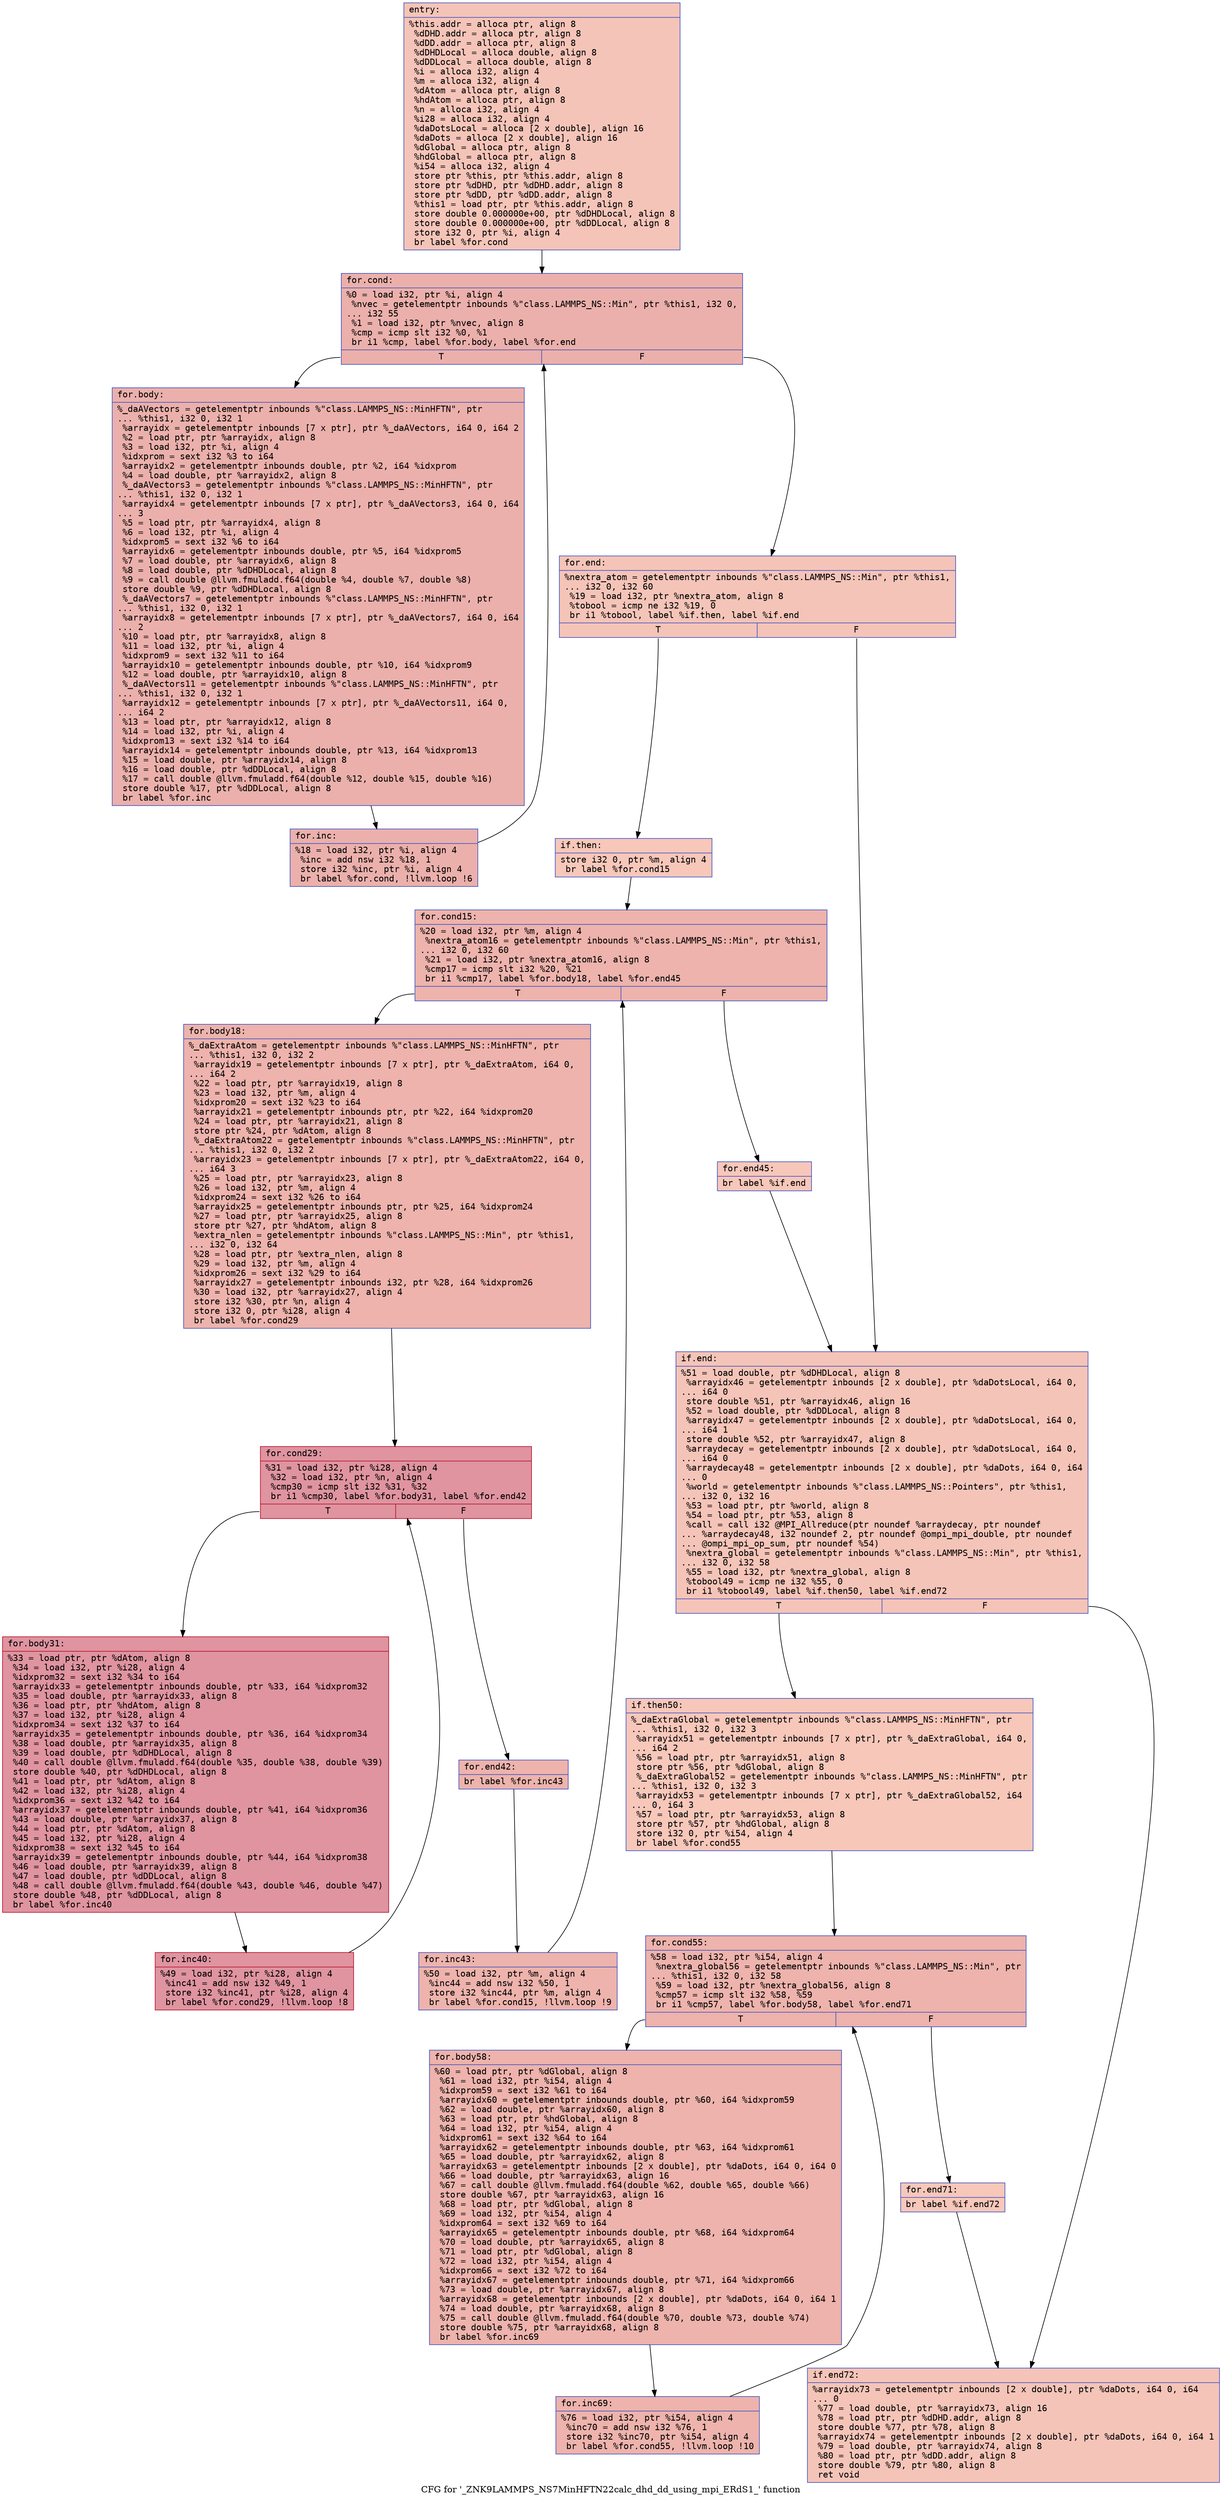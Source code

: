 digraph "CFG for '_ZNK9LAMMPS_NS7MinHFTN22calc_dhd_dd_using_mpi_ERdS1_' function" {
	label="CFG for '_ZNK9LAMMPS_NS7MinHFTN22calc_dhd_dd_using_mpi_ERdS1_' function";

	Node0x556e844fedd0 [shape=record,color="#3d50c3ff", style=filled, fillcolor="#e97a5f70" fontname="Courier",label="{entry:\l|  %this.addr = alloca ptr, align 8\l  %dDHD.addr = alloca ptr, align 8\l  %dDD.addr = alloca ptr, align 8\l  %dDHDLocal = alloca double, align 8\l  %dDDLocal = alloca double, align 8\l  %i = alloca i32, align 4\l  %m = alloca i32, align 4\l  %dAtom = alloca ptr, align 8\l  %hdAtom = alloca ptr, align 8\l  %n = alloca i32, align 4\l  %i28 = alloca i32, align 4\l  %daDotsLocal = alloca [2 x double], align 16\l  %daDots = alloca [2 x double], align 16\l  %dGlobal = alloca ptr, align 8\l  %hdGlobal = alloca ptr, align 8\l  %i54 = alloca i32, align 4\l  store ptr %this, ptr %this.addr, align 8\l  store ptr %dDHD, ptr %dDHD.addr, align 8\l  store ptr %dDD, ptr %dDD.addr, align 8\l  %this1 = load ptr, ptr %this.addr, align 8\l  store double 0.000000e+00, ptr %dDHDLocal, align 8\l  store double 0.000000e+00, ptr %dDDLocal, align 8\l  store i32 0, ptr %i, align 4\l  br label %for.cond\l}"];
	Node0x556e844fedd0 -> Node0x556e844ffde0[tooltip="entry -> for.cond\nProbability 100.00%" ];
	Node0x556e844ffde0 [shape=record,color="#3d50c3ff", style=filled, fillcolor="#d24b4070" fontname="Courier",label="{for.cond:\l|  %0 = load i32, ptr %i, align 4\l  %nvec = getelementptr inbounds %\"class.LAMMPS_NS::Min\", ptr %this1, i32 0,\l... i32 55\l  %1 = load i32, ptr %nvec, align 8\l  %cmp = icmp slt i32 %0, %1\l  br i1 %cmp, label %for.body, label %for.end\l|{<s0>T|<s1>F}}"];
	Node0x556e844ffde0:s0 -> Node0x556e84500160[tooltip="for.cond -> for.body\nProbability 96.88%" ];
	Node0x556e844ffde0:s1 -> Node0x556e844ff360[tooltip="for.cond -> for.end\nProbability 3.12%" ];
	Node0x556e84500160 [shape=record,color="#3d50c3ff", style=filled, fillcolor="#d24b4070" fontname="Courier",label="{for.body:\l|  %_daAVectors = getelementptr inbounds %\"class.LAMMPS_NS::MinHFTN\", ptr\l... %this1, i32 0, i32 1\l  %arrayidx = getelementptr inbounds [7 x ptr], ptr %_daAVectors, i64 0, i64 2\l  %2 = load ptr, ptr %arrayidx, align 8\l  %3 = load i32, ptr %i, align 4\l  %idxprom = sext i32 %3 to i64\l  %arrayidx2 = getelementptr inbounds double, ptr %2, i64 %idxprom\l  %4 = load double, ptr %arrayidx2, align 8\l  %_daAVectors3 = getelementptr inbounds %\"class.LAMMPS_NS::MinHFTN\", ptr\l... %this1, i32 0, i32 1\l  %arrayidx4 = getelementptr inbounds [7 x ptr], ptr %_daAVectors3, i64 0, i64\l... 3\l  %5 = load ptr, ptr %arrayidx4, align 8\l  %6 = load i32, ptr %i, align 4\l  %idxprom5 = sext i32 %6 to i64\l  %arrayidx6 = getelementptr inbounds double, ptr %5, i64 %idxprom5\l  %7 = load double, ptr %arrayidx6, align 8\l  %8 = load double, ptr %dDHDLocal, align 8\l  %9 = call double @llvm.fmuladd.f64(double %4, double %7, double %8)\l  store double %9, ptr %dDHDLocal, align 8\l  %_daAVectors7 = getelementptr inbounds %\"class.LAMMPS_NS::MinHFTN\", ptr\l... %this1, i32 0, i32 1\l  %arrayidx8 = getelementptr inbounds [7 x ptr], ptr %_daAVectors7, i64 0, i64\l... 2\l  %10 = load ptr, ptr %arrayidx8, align 8\l  %11 = load i32, ptr %i, align 4\l  %idxprom9 = sext i32 %11 to i64\l  %arrayidx10 = getelementptr inbounds double, ptr %10, i64 %idxprom9\l  %12 = load double, ptr %arrayidx10, align 8\l  %_daAVectors11 = getelementptr inbounds %\"class.LAMMPS_NS::MinHFTN\", ptr\l... %this1, i32 0, i32 1\l  %arrayidx12 = getelementptr inbounds [7 x ptr], ptr %_daAVectors11, i64 0,\l... i64 2\l  %13 = load ptr, ptr %arrayidx12, align 8\l  %14 = load i32, ptr %i, align 4\l  %idxprom13 = sext i32 %14 to i64\l  %arrayidx14 = getelementptr inbounds double, ptr %13, i64 %idxprom13\l  %15 = load double, ptr %arrayidx14, align 8\l  %16 = load double, ptr %dDDLocal, align 8\l  %17 = call double @llvm.fmuladd.f64(double %12, double %15, double %16)\l  store double %17, ptr %dDDLocal, align 8\l  br label %for.inc\l}"];
	Node0x556e84500160 -> Node0x556e84501c10[tooltip="for.body -> for.inc\nProbability 100.00%" ];
	Node0x556e84501c10 [shape=record,color="#3d50c3ff", style=filled, fillcolor="#d24b4070" fontname="Courier",label="{for.inc:\l|  %18 = load i32, ptr %i, align 4\l  %inc = add nsw i32 %18, 1\l  store i32 %inc, ptr %i, align 4\l  br label %for.cond, !llvm.loop !6\l}"];
	Node0x556e84501c10 -> Node0x556e844ffde0[tooltip="for.inc -> for.cond\nProbability 100.00%" ];
	Node0x556e844ff360 [shape=record,color="#3d50c3ff", style=filled, fillcolor="#e97a5f70" fontname="Courier",label="{for.end:\l|  %nextra_atom = getelementptr inbounds %\"class.LAMMPS_NS::Min\", ptr %this1,\l... i32 0, i32 60\l  %19 = load i32, ptr %nextra_atom, align 8\l  %tobool = icmp ne i32 %19, 0\l  br i1 %tobool, label %if.then, label %if.end\l|{<s0>T|<s1>F}}"];
	Node0x556e844ff360:s0 -> Node0x556e84589de0[tooltip="for.end -> if.then\nProbability 62.50%" ];
	Node0x556e844ff360:s1 -> Node0x556e84589e50[tooltip="for.end -> if.end\nProbability 37.50%" ];
	Node0x556e84589de0 [shape=record,color="#3d50c3ff", style=filled, fillcolor="#ec7f6370" fontname="Courier",label="{if.then:\l|  store i32 0, ptr %m, align 4\l  br label %for.cond15\l}"];
	Node0x556e84589de0 -> Node0x556e8458a010[tooltip="if.then -> for.cond15\nProbability 100.00%" ];
	Node0x556e8458a010 [shape=record,color="#3d50c3ff", style=filled, fillcolor="#d6524470" fontname="Courier",label="{for.cond15:\l|  %20 = load i32, ptr %m, align 4\l  %nextra_atom16 = getelementptr inbounds %\"class.LAMMPS_NS::Min\", ptr %this1,\l... i32 0, i32 60\l  %21 = load i32, ptr %nextra_atom16, align 8\l  %cmp17 = icmp slt i32 %20, %21\l  br i1 %cmp17, label %for.body18, label %for.end45\l|{<s0>T|<s1>F}}"];
	Node0x556e8458a010:s0 -> Node0x556e844bb570[tooltip="for.cond15 -> for.body18\nProbability 96.88%" ];
	Node0x556e8458a010:s1 -> Node0x556e8458a680[tooltip="for.cond15 -> for.end45\nProbability 3.12%" ];
	Node0x556e844bb570 [shape=record,color="#3d50c3ff", style=filled, fillcolor="#d6524470" fontname="Courier",label="{for.body18:\l|  %_daExtraAtom = getelementptr inbounds %\"class.LAMMPS_NS::MinHFTN\", ptr\l... %this1, i32 0, i32 2\l  %arrayidx19 = getelementptr inbounds [7 x ptr], ptr %_daExtraAtom, i64 0,\l... i64 2\l  %22 = load ptr, ptr %arrayidx19, align 8\l  %23 = load i32, ptr %m, align 4\l  %idxprom20 = sext i32 %23 to i64\l  %arrayidx21 = getelementptr inbounds ptr, ptr %22, i64 %idxprom20\l  %24 = load ptr, ptr %arrayidx21, align 8\l  store ptr %24, ptr %dAtom, align 8\l  %_daExtraAtom22 = getelementptr inbounds %\"class.LAMMPS_NS::MinHFTN\", ptr\l... %this1, i32 0, i32 2\l  %arrayidx23 = getelementptr inbounds [7 x ptr], ptr %_daExtraAtom22, i64 0,\l... i64 3\l  %25 = load ptr, ptr %arrayidx23, align 8\l  %26 = load i32, ptr %m, align 4\l  %idxprom24 = sext i32 %26 to i64\l  %arrayidx25 = getelementptr inbounds ptr, ptr %25, i64 %idxprom24\l  %27 = load ptr, ptr %arrayidx25, align 8\l  store ptr %27, ptr %hdAtom, align 8\l  %extra_nlen = getelementptr inbounds %\"class.LAMMPS_NS::Min\", ptr %this1,\l... i32 0, i32 64\l  %28 = load ptr, ptr %extra_nlen, align 8\l  %29 = load i32, ptr %m, align 4\l  %idxprom26 = sext i32 %29 to i64\l  %arrayidx27 = getelementptr inbounds i32, ptr %28, i64 %idxprom26\l  %30 = load i32, ptr %arrayidx27, align 4\l  store i32 %30, ptr %n, align 4\l  store i32 0, ptr %i28, align 4\l  br label %for.cond29\l}"];
	Node0x556e844bb570 -> Node0x556e8458b780[tooltip="for.body18 -> for.cond29\nProbability 100.00%" ];
	Node0x556e8458b780 [shape=record,color="#b70d28ff", style=filled, fillcolor="#b70d2870" fontname="Courier",label="{for.cond29:\l|  %31 = load i32, ptr %i28, align 4\l  %32 = load i32, ptr %n, align 4\l  %cmp30 = icmp slt i32 %31, %32\l  br i1 %cmp30, label %for.body31, label %for.end42\l|{<s0>T|<s1>F}}"];
	Node0x556e8458b780:s0 -> Node0x556e8458ba20[tooltip="for.cond29 -> for.body31\nProbability 96.88%" ];
	Node0x556e8458b780:s1 -> Node0x556e8458baa0[tooltip="for.cond29 -> for.end42\nProbability 3.12%" ];
	Node0x556e8458ba20 [shape=record,color="#b70d28ff", style=filled, fillcolor="#b70d2870" fontname="Courier",label="{for.body31:\l|  %33 = load ptr, ptr %dAtom, align 8\l  %34 = load i32, ptr %i28, align 4\l  %idxprom32 = sext i32 %34 to i64\l  %arrayidx33 = getelementptr inbounds double, ptr %33, i64 %idxprom32\l  %35 = load double, ptr %arrayidx33, align 8\l  %36 = load ptr, ptr %hdAtom, align 8\l  %37 = load i32, ptr %i28, align 4\l  %idxprom34 = sext i32 %37 to i64\l  %arrayidx35 = getelementptr inbounds double, ptr %36, i64 %idxprom34\l  %38 = load double, ptr %arrayidx35, align 8\l  %39 = load double, ptr %dDHDLocal, align 8\l  %40 = call double @llvm.fmuladd.f64(double %35, double %38, double %39)\l  store double %40, ptr %dDHDLocal, align 8\l  %41 = load ptr, ptr %dAtom, align 8\l  %42 = load i32, ptr %i28, align 4\l  %idxprom36 = sext i32 %42 to i64\l  %arrayidx37 = getelementptr inbounds double, ptr %41, i64 %idxprom36\l  %43 = load double, ptr %arrayidx37, align 8\l  %44 = load ptr, ptr %dAtom, align 8\l  %45 = load i32, ptr %i28, align 4\l  %idxprom38 = sext i32 %45 to i64\l  %arrayidx39 = getelementptr inbounds double, ptr %44, i64 %idxprom38\l  %46 = load double, ptr %arrayidx39, align 8\l  %47 = load double, ptr %dDDLocal, align 8\l  %48 = call double @llvm.fmuladd.f64(double %43, double %46, double %47)\l  store double %48, ptr %dDDLocal, align 8\l  br label %for.inc40\l}"];
	Node0x556e8458ba20 -> Node0x556e8458d4e0[tooltip="for.body31 -> for.inc40\nProbability 100.00%" ];
	Node0x556e8458d4e0 [shape=record,color="#b70d28ff", style=filled, fillcolor="#b70d2870" fontname="Courier",label="{for.inc40:\l|  %49 = load i32, ptr %i28, align 4\l  %inc41 = add nsw i32 %49, 1\l  store i32 %inc41, ptr %i28, align 4\l  br label %for.cond29, !llvm.loop !8\l}"];
	Node0x556e8458d4e0 -> Node0x556e8458b780[tooltip="for.inc40 -> for.cond29\nProbability 100.00%" ];
	Node0x556e8458baa0 [shape=record,color="#3d50c3ff", style=filled, fillcolor="#d6524470" fontname="Courier",label="{for.end42:\l|  br label %for.inc43\l}"];
	Node0x556e8458baa0 -> Node0x556e8458d910[tooltip="for.end42 -> for.inc43\nProbability 100.00%" ];
	Node0x556e8458d910 [shape=record,color="#3d50c3ff", style=filled, fillcolor="#d6524470" fontname="Courier",label="{for.inc43:\l|  %50 = load i32, ptr %m, align 4\l  %inc44 = add nsw i32 %50, 1\l  store i32 %inc44, ptr %m, align 4\l  br label %for.cond15, !llvm.loop !9\l}"];
	Node0x556e8458d910 -> Node0x556e8458a010[tooltip="for.inc43 -> for.cond15\nProbability 100.00%" ];
	Node0x556e8458a680 [shape=record,color="#3d50c3ff", style=filled, fillcolor="#ec7f6370" fontname="Courier",label="{for.end45:\l|  br label %if.end\l}"];
	Node0x556e8458a680 -> Node0x556e84589e50[tooltip="for.end45 -> if.end\nProbability 100.00%" ];
	Node0x556e84589e50 [shape=record,color="#3d50c3ff", style=filled, fillcolor="#e97a5f70" fontname="Courier",label="{if.end:\l|  %51 = load double, ptr %dDHDLocal, align 8\l  %arrayidx46 = getelementptr inbounds [2 x double], ptr %daDotsLocal, i64 0,\l... i64 0\l  store double %51, ptr %arrayidx46, align 16\l  %52 = load double, ptr %dDDLocal, align 8\l  %arrayidx47 = getelementptr inbounds [2 x double], ptr %daDotsLocal, i64 0,\l... i64 1\l  store double %52, ptr %arrayidx47, align 8\l  %arraydecay = getelementptr inbounds [2 x double], ptr %daDotsLocal, i64 0,\l... i64 0\l  %arraydecay48 = getelementptr inbounds [2 x double], ptr %daDots, i64 0, i64\l... 0\l  %world = getelementptr inbounds %\"class.LAMMPS_NS::Pointers\", ptr %this1,\l... i32 0, i32 16\l  %53 = load ptr, ptr %world, align 8\l  %54 = load ptr, ptr %53, align 8\l  %call = call i32 @MPI_Allreduce(ptr noundef %arraydecay, ptr noundef\l... %arraydecay48, i32 noundef 2, ptr noundef @ompi_mpi_double, ptr noundef\l... @ompi_mpi_op_sum, ptr noundef %54)\l  %nextra_global = getelementptr inbounds %\"class.LAMMPS_NS::Min\", ptr %this1,\l... i32 0, i32 58\l  %55 = load i32, ptr %nextra_global, align 8\l  %tobool49 = icmp ne i32 %55, 0\l  br i1 %tobool49, label %if.then50, label %if.end72\l|{<s0>T|<s1>F}}"];
	Node0x556e84589e50:s0 -> Node0x556e8458e990[tooltip="if.end -> if.then50\nProbability 62.50%" ];
	Node0x556e84589e50:s1 -> Node0x556e8458ea10[tooltip="if.end -> if.end72\nProbability 37.50%" ];
	Node0x556e8458e990 [shape=record,color="#3d50c3ff", style=filled, fillcolor="#ec7f6370" fontname="Courier",label="{if.then50:\l|  %_daExtraGlobal = getelementptr inbounds %\"class.LAMMPS_NS::MinHFTN\", ptr\l... %this1, i32 0, i32 3\l  %arrayidx51 = getelementptr inbounds [7 x ptr], ptr %_daExtraGlobal, i64 0,\l... i64 2\l  %56 = load ptr, ptr %arrayidx51, align 8\l  store ptr %56, ptr %dGlobal, align 8\l  %_daExtraGlobal52 = getelementptr inbounds %\"class.LAMMPS_NS::MinHFTN\", ptr\l... %this1, i32 0, i32 3\l  %arrayidx53 = getelementptr inbounds [7 x ptr], ptr %_daExtraGlobal52, i64\l... 0, i64 3\l  %57 = load ptr, ptr %arrayidx53, align 8\l  store ptr %57, ptr %hdGlobal, align 8\l  store i32 0, ptr %i54, align 4\l  br label %for.cond55\l}"];
	Node0x556e8458e990 -> Node0x556e8458f240[tooltip="if.then50 -> for.cond55\nProbability 100.00%" ];
	Node0x556e8458f240 [shape=record,color="#3d50c3ff", style=filled, fillcolor="#d6524470" fontname="Courier",label="{for.cond55:\l|  %58 = load i32, ptr %i54, align 4\l  %nextra_global56 = getelementptr inbounds %\"class.LAMMPS_NS::Min\", ptr\l... %this1, i32 0, i32 58\l  %59 = load i32, ptr %nextra_global56, align 8\l  %cmp57 = icmp slt i32 %58, %59\l  br i1 %cmp57, label %for.body58, label %for.end71\l|{<s0>T|<s1>F}}"];
	Node0x556e8458f240:s0 -> Node0x556e8458a060[tooltip="for.cond55 -> for.body58\nProbability 96.88%" ];
	Node0x556e8458f240:s1 -> Node0x556e8458a0b0[tooltip="for.cond55 -> for.end71\nProbability 3.12%" ];
	Node0x556e8458a060 [shape=record,color="#3d50c3ff", style=filled, fillcolor="#d6524470" fontname="Courier",label="{for.body58:\l|  %60 = load ptr, ptr %dGlobal, align 8\l  %61 = load i32, ptr %i54, align 4\l  %idxprom59 = sext i32 %61 to i64\l  %arrayidx60 = getelementptr inbounds double, ptr %60, i64 %idxprom59\l  %62 = load double, ptr %arrayidx60, align 8\l  %63 = load ptr, ptr %hdGlobal, align 8\l  %64 = load i32, ptr %i54, align 4\l  %idxprom61 = sext i32 %64 to i64\l  %arrayidx62 = getelementptr inbounds double, ptr %63, i64 %idxprom61\l  %65 = load double, ptr %arrayidx62, align 8\l  %arrayidx63 = getelementptr inbounds [2 x double], ptr %daDots, i64 0, i64 0\l  %66 = load double, ptr %arrayidx63, align 16\l  %67 = call double @llvm.fmuladd.f64(double %62, double %65, double %66)\l  store double %67, ptr %arrayidx63, align 16\l  %68 = load ptr, ptr %dGlobal, align 8\l  %69 = load i32, ptr %i54, align 4\l  %idxprom64 = sext i32 %69 to i64\l  %arrayidx65 = getelementptr inbounds double, ptr %68, i64 %idxprom64\l  %70 = load double, ptr %arrayidx65, align 8\l  %71 = load ptr, ptr %dGlobal, align 8\l  %72 = load i32, ptr %i54, align 4\l  %idxprom66 = sext i32 %72 to i64\l  %arrayidx67 = getelementptr inbounds double, ptr %71, i64 %idxprom66\l  %73 = load double, ptr %arrayidx67, align 8\l  %arrayidx68 = getelementptr inbounds [2 x double], ptr %daDots, i64 0, i64 1\l  %74 = load double, ptr %arrayidx68, align 8\l  %75 = call double @llvm.fmuladd.f64(double %70, double %73, double %74)\l  store double %75, ptr %arrayidx68, align 8\l  br label %for.inc69\l}"];
	Node0x556e8458a060 -> Node0x556e84590ff0[tooltip="for.body58 -> for.inc69\nProbability 100.00%" ];
	Node0x556e84590ff0 [shape=record,color="#3d50c3ff", style=filled, fillcolor="#d6524470" fontname="Courier",label="{for.inc69:\l|  %76 = load i32, ptr %i54, align 4\l  %inc70 = add nsw i32 %76, 1\l  store i32 %inc70, ptr %i54, align 4\l  br label %for.cond55, !llvm.loop !10\l}"];
	Node0x556e84590ff0 -> Node0x556e8458f240[tooltip="for.inc69 -> for.cond55\nProbability 100.00%" ];
	Node0x556e8458a0b0 [shape=record,color="#3d50c3ff", style=filled, fillcolor="#ec7f6370" fontname="Courier",label="{for.end71:\l|  br label %if.end72\l}"];
	Node0x556e8458a0b0 -> Node0x556e8458ea10[tooltip="for.end71 -> if.end72\nProbability 100.00%" ];
	Node0x556e8458ea10 [shape=record,color="#3d50c3ff", style=filled, fillcolor="#e97a5f70" fontname="Courier",label="{if.end72:\l|  %arrayidx73 = getelementptr inbounds [2 x double], ptr %daDots, i64 0, i64\l... 0\l  %77 = load double, ptr %arrayidx73, align 16\l  %78 = load ptr, ptr %dDHD.addr, align 8\l  store double %77, ptr %78, align 8\l  %arrayidx74 = getelementptr inbounds [2 x double], ptr %daDots, i64 0, i64 1\l  %79 = load double, ptr %arrayidx74, align 8\l  %80 = load ptr, ptr %dDD.addr, align 8\l  store double %79, ptr %80, align 8\l  ret void\l}"];
}
